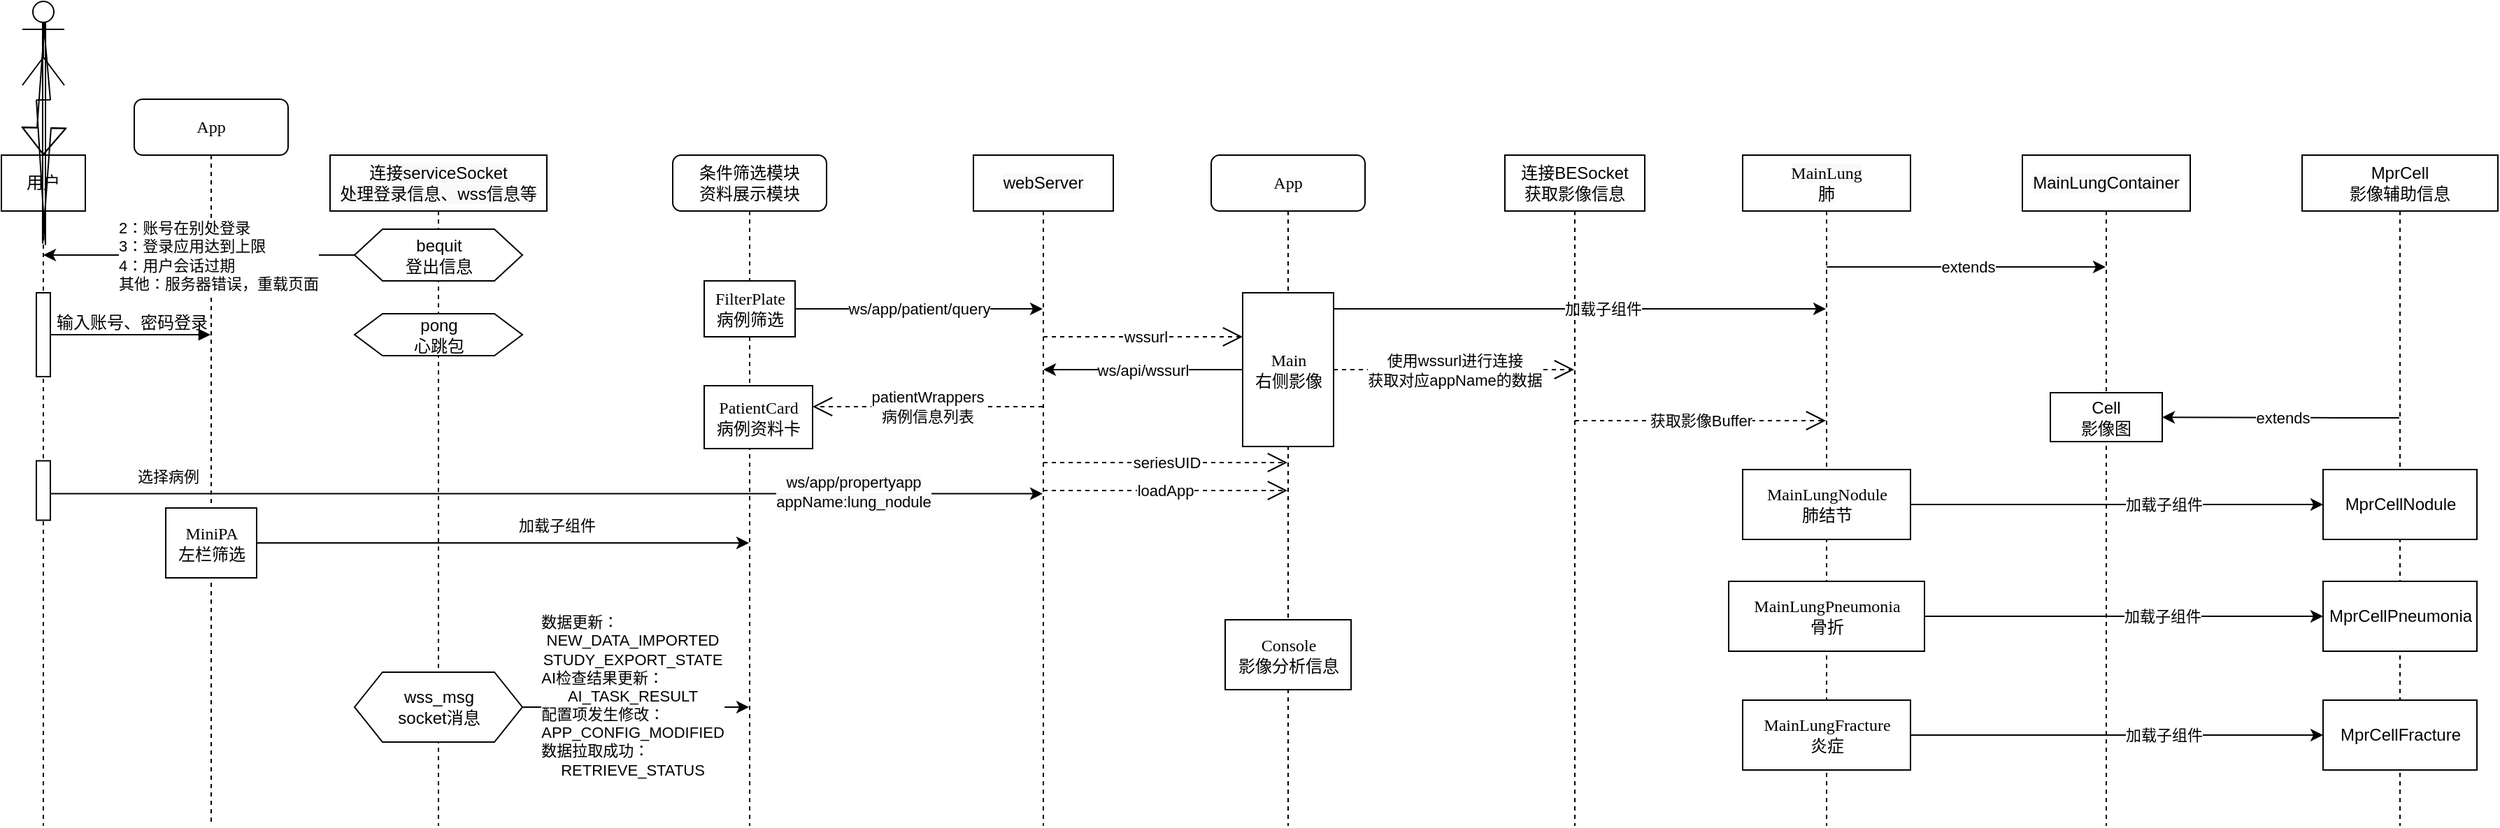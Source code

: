 <mxfile version="14.9.0" type="github">
  <diagram name="Page-1" id="13e1069c-82ec-6db2-03f1-153e76fe0fe0">
    <mxGraphModel dx="1154" dy="594" grid="1" gridSize="10" guides="1" tooltips="1" connect="1" arrows="1" fold="1" page="1" pageScale="1" pageWidth="1100" pageHeight="850" background="none" math="0" shadow="0">
      <root>
        <mxCell id="0" />
        <mxCell id="1" parent="0" />
        <mxCell id="7baba1c4bc27f4b0-2" value="条件筛选模块&lt;br&gt;资料展示模块" style="shape=umlLifeline;perimeter=lifelinePerimeter;whiteSpace=wrap;html=1;container=1;collapsible=0;recursiveResize=0;outlineConnect=0;rounded=1;shadow=0;comic=0;labelBackgroundColor=none;strokeWidth=1;fontFamily=Verdana;fontSize=12;align=center;" parent="1" vertex="1">
          <mxGeometry x="495" y="120" width="110" height="480" as="geometry" />
        </mxCell>
        <mxCell id="7baba1c4bc27f4b0-10" value="FilterPlate&lt;br&gt;病例筛选" style="html=1;points=[];perimeter=orthogonalPerimeter;rounded=0;shadow=0;comic=0;labelBackgroundColor=none;strokeWidth=1;fontFamily=Verdana;fontSize=12;align=center;" parent="7baba1c4bc27f4b0-2" vertex="1">
          <mxGeometry x="22.5" y="90" width="65" height="40" as="geometry" />
        </mxCell>
        <mxCell id="CF_FWANQ5Wj2ceeT_asj-14" value="PatientCard&lt;br&gt;病例资料卡" style="html=1;points=[];perimeter=orthogonalPerimeter;rounded=0;shadow=0;comic=0;labelBackgroundColor=none;strokeWidth=1;fontFamily=Verdana;fontSize=12;align=center;" parent="7baba1c4bc27f4b0-2" vertex="1">
          <mxGeometry x="22.5" y="165" width="77.5" height="45" as="geometry" />
        </mxCell>
        <mxCell id="7baba1c4bc27f4b0-8" value="App" style="shape=umlLifeline;perimeter=lifelinePerimeter;whiteSpace=wrap;html=1;container=1;collapsible=0;recursiveResize=0;outlineConnect=0;rounded=1;shadow=0;comic=0;labelBackgroundColor=none;strokeWidth=1;fontFamily=Verdana;fontSize=12;align=center;" parent="1" vertex="1">
          <mxGeometry x="110" y="80" width="110" height="520" as="geometry" />
        </mxCell>
        <mxCell id="7baba1c4bc27f4b0-9" value="MiniPA&lt;br&gt;左栏筛选" style="html=1;points=[];perimeter=orthogonalPerimeter;rounded=0;shadow=0;comic=0;labelBackgroundColor=none;strokeWidth=1;fontFamily=Verdana;fontSize=12;align=center;" parent="7baba1c4bc27f4b0-8" vertex="1">
          <mxGeometry x="22.5" y="292.5" width="65" height="50" as="geometry" />
        </mxCell>
        <mxCell id="CF_FWANQ5Wj2ceeT_asj-6" value="&lt;span style=&quot;font-family: &amp;#34;helvetica&amp;#34;&quot;&gt;输入账号、密码登录&lt;/span&gt;" style="html=1;verticalAlign=bottom;endArrow=block;labelBackgroundColor=none;fontFamily=Verdana;fontSize=12;edgeStyle=elbowEdgeStyle;elbow=vertical;" parent="1" target="7baba1c4bc27f4b0-8" edge="1" source="CF_FWANQ5Wj2ceeT_asj-2">
          <mxGeometry relative="1" as="geometry">
            <mxPoint x="40" y="240" as="sourcePoint" />
            <mxPoint x="120" y="250" as="targetPoint" />
          </mxGeometry>
        </mxCell>
        <mxCell id="CF_FWANQ5Wj2ceeT_asj-12" value="" style="endArrow=classic;html=1;" parent="1" source="7baba1c4bc27f4b0-9" target="7baba1c4bc27f4b0-2" edge="1">
          <mxGeometry width="50" height="50" relative="1" as="geometry">
            <mxPoint x="310" y="230" as="sourcePoint" />
            <mxPoint x="360" y="180" as="targetPoint" />
          </mxGeometry>
        </mxCell>
        <mxCell id="CF_FWANQ5Wj2ceeT_asj-13" value="加载子组件" style="edgeLabel;html=1;align=center;verticalAlign=middle;resizable=0;points=[];" parent="CF_FWANQ5Wj2ceeT_asj-12" vertex="1" connectable="0">
          <mxGeometry x="0.298" y="-3" relative="1" as="geometry">
            <mxPoint x="-14" y="-16" as="offset" />
          </mxGeometry>
        </mxCell>
        <mxCell id="CF_FWANQ5Wj2ceeT_asj-16" value="ws/app/patient/query" style="endArrow=classic;html=1;startArrow=none;" parent="1" source="7baba1c4bc27f4b0-10" target="GgmhdhTbTPwPxOHPuyEN-118" edge="1">
          <mxGeometry width="50" height="50" relative="1" as="geometry">
            <mxPoint x="613.99" y="167.353" as="sourcePoint" />
            <mxPoint x="770" y="220" as="targetPoint" />
          </mxGeometry>
        </mxCell>
        <mxCell id="GgmhdhTbTPwPxOHPuyEN-7" value="App" style="shape=umlLifeline;perimeter=lifelinePerimeter;whiteSpace=wrap;html=1;container=1;collapsible=0;recursiveResize=0;outlineConnect=0;rounded=1;shadow=0;comic=0;labelBackgroundColor=none;strokeWidth=1;fontFamily=Verdana;fontSize=12;align=center;" vertex="1" parent="1">
          <mxGeometry x="880" y="120" width="110" height="480" as="geometry" />
        </mxCell>
        <mxCell id="GgmhdhTbTPwPxOHPuyEN-8" value="Console&lt;br&gt;影像分析信息" style="html=1;points=[];perimeter=orthogonalPerimeter;rounded=0;shadow=0;comic=0;labelBackgroundColor=none;strokeWidth=1;fontFamily=Verdana;fontSize=12;align=center;" vertex="1" parent="GgmhdhTbTPwPxOHPuyEN-7">
          <mxGeometry x="10" y="332.5" width="90" height="50" as="geometry" />
        </mxCell>
        <mxCell id="GgmhdhTbTPwPxOHPuyEN-9" value="Main&lt;br&gt;右侧影像" style="html=1;points=[];perimeter=orthogonalPerimeter;rounded=0;shadow=0;comic=0;labelBackgroundColor=none;strokeWidth=1;fontFamily=Verdana;fontSize=12;align=center;" vertex="1" parent="GgmhdhTbTPwPxOHPuyEN-7">
          <mxGeometry x="22.5" y="98.5" width="65" height="110" as="geometry" />
        </mxCell>
        <mxCell id="GgmhdhTbTPwPxOHPuyEN-19" value="loadApp" style="endArrow=open;endSize=12;dashed=1;html=1;" edge="1" parent="1" source="GgmhdhTbTPwPxOHPuyEN-118" target="GgmhdhTbTPwPxOHPuyEN-7">
          <mxGeometry x="-0.003" width="160" relative="1" as="geometry">
            <mxPoint x="774" y="390" as="sourcePoint" />
            <mxPoint x="923.99" y="210" as="targetPoint" />
            <mxPoint as="offset" />
          </mxGeometry>
        </mxCell>
        <mxCell id="GgmhdhTbTPwPxOHPuyEN-24" value="wssurl" style="endArrow=open;endSize=12;dashed=1;html=1;" edge="1" parent="1" source="GgmhdhTbTPwPxOHPuyEN-118" target="GgmhdhTbTPwPxOHPuyEN-9">
          <mxGeometry x="0.02" width="160" relative="1" as="geometry">
            <mxPoint x="773.99" y="290" as="sourcePoint" />
            <mxPoint x="833.99" y="240" as="targetPoint" />
            <Array as="points">
              <mxPoint x="870" y="250" />
            </Array>
            <mxPoint as="offset" />
          </mxGeometry>
        </mxCell>
        <mxCell id="GgmhdhTbTPwPxOHPuyEN-27" value="使用wssurl进行连接&lt;br&gt;获取对应appName的数据" style="endArrow=open;endSize=12;dashed=1;html=1;" edge="1" parent="1" source="GgmhdhTbTPwPxOHPuyEN-9" target="GgmhdhTbTPwPxOHPuyEN-117">
          <mxGeometry width="160" relative="1" as="geometry">
            <mxPoint x="943.99" y="250" as="sourcePoint" />
            <mxPoint x="1113.99" y="280" as="targetPoint" />
            <Array as="points" />
          </mxGeometry>
        </mxCell>
        <mxCell id="GgmhdhTbTPwPxOHPuyEN-30" value="" style="endArrow=classic;html=1;" edge="1" parent="1" source="GgmhdhTbTPwPxOHPuyEN-9" target="GgmhdhTbTPwPxOHPuyEN-116">
          <mxGeometry width="50" height="50" relative="1" as="geometry">
            <mxPoint x="964.49" y="250" as="sourcePoint" />
            <mxPoint x="1333" y="250" as="targetPoint" />
            <Array as="points">
              <mxPoint x="1240" y="230" />
            </Array>
          </mxGeometry>
        </mxCell>
        <mxCell id="GgmhdhTbTPwPxOHPuyEN-31" value="加载子组件" style="edgeLabel;html=1;align=center;verticalAlign=middle;resizable=0;points=[];" vertex="1" connectable="0" parent="GgmhdhTbTPwPxOHPuyEN-30">
          <mxGeometry x="-0.143" y="-1" relative="1" as="geometry">
            <mxPoint x="41" y="-1" as="offset" />
          </mxGeometry>
        </mxCell>
        <mxCell id="GgmhdhTbTPwPxOHPuyEN-51" value="" style="endArrow=none;dashed=1;html=1;startArrow=none;" edge="1" parent="1">
          <mxGeometry width="50" height="50" relative="1" as="geometry">
            <mxPoint x="1335" y="145" as="sourcePoint" />
            <mxPoint x="1335" y="130" as="targetPoint" />
          </mxGeometry>
        </mxCell>
        <mxCell id="GgmhdhTbTPwPxOHPuyEN-58" value="extends" style="endArrow=classic;html=1;" edge="1" parent="1" source="GgmhdhTbTPwPxOHPuyEN-116" target="GgmhdhTbTPwPxOHPuyEN-115">
          <mxGeometry x="0.005" width="50" height="50" relative="1" as="geometry">
            <mxPoint x="1334" y="200" as="sourcePoint" />
            <mxPoint x="1494" y="200" as="targetPoint" />
            <Array as="points">
              <mxPoint x="1450" y="200" />
            </Array>
            <mxPoint x="1" as="offset" />
          </mxGeometry>
        </mxCell>
        <mxCell id="GgmhdhTbTPwPxOHPuyEN-61" value="获取影像Buffer" style="endArrow=open;endSize=12;dashed=1;html=1;" edge="1" parent="1" source="GgmhdhTbTPwPxOHPuyEN-117" target="GgmhdhTbTPwPxOHPuyEN-116">
          <mxGeometry width="160" relative="1" as="geometry">
            <mxPoint x="1120" y="310" as="sourcePoint" />
            <mxPoint x="1334" y="310" as="targetPoint" />
            <Array as="points">
              <mxPoint x="1140" y="310" />
            </Array>
          </mxGeometry>
        </mxCell>
        <mxCell id="GgmhdhTbTPwPxOHPuyEN-68" value="patientWrappers&lt;br&gt;病例信息列表" style="endArrow=open;endSize=12;dashed=1;html=1;" edge="1" parent="1" source="GgmhdhTbTPwPxOHPuyEN-118" target="CF_FWANQ5Wj2ceeT_asj-14">
          <mxGeometry width="160" relative="1" as="geometry">
            <mxPoint x="770" y="308" as="sourcePoint" />
            <mxPoint x="723.99" y="380" as="targetPoint" />
            <Array as="points">
              <mxPoint x="740" y="300" />
            </Array>
          </mxGeometry>
        </mxCell>
        <mxCell id="GgmhdhTbTPwPxOHPuyEN-70" value="选择病例" style="endArrow=classic;html=1;exitX=0.9;exitY=0.553;exitDx=0;exitDy=0;exitPerimeter=0;" edge="1" parent="1" source="GgmhdhTbTPwPxOHPuyEN-73" target="GgmhdhTbTPwPxOHPuyEN-118">
          <mxGeometry x="-0.761" y="12" width="50" height="50" relative="1" as="geometry">
            <mxPoint x="30" y="358.53" as="sourcePoint" />
            <mxPoint x="770" y="362" as="targetPoint" />
            <mxPoint as="offset" />
          </mxGeometry>
        </mxCell>
        <mxCell id="GgmhdhTbTPwPxOHPuyEN-84" value="Text" style="edgeLabel;html=1;align=center;verticalAlign=middle;resizable=0;points=[];" vertex="1" connectable="0" parent="GgmhdhTbTPwPxOHPuyEN-70">
          <mxGeometry x="0.592" y="-1" relative="1" as="geometry">
            <mxPoint as="offset" />
          </mxGeometry>
        </mxCell>
        <mxCell id="GgmhdhTbTPwPxOHPuyEN-85" value="&lt;span style=&quot;background-color: rgb(248 , 249 , 250)&quot;&gt;ws/app/propertyapp&lt;/span&gt;&lt;br&gt;&lt;span style=&quot;background-color: rgb(248 , 249 , 250)&quot;&gt;appName:lung_nodule&lt;/span&gt;" style="edgeLabel;html=1;align=center;verticalAlign=middle;resizable=0;points=[];" vertex="1" connectable="0" parent="GgmhdhTbTPwPxOHPuyEN-70">
          <mxGeometry x="0.595" y="-3" relative="1" as="geometry">
            <mxPoint x="8" y="-5" as="offset" />
          </mxGeometry>
        </mxCell>
        <mxCell id="GgmhdhTbTPwPxOHPuyEN-75" value="seriesUID" style="endArrow=open;endSize=12;dashed=1;html=1;" edge="1" parent="1" source="GgmhdhTbTPwPxOHPuyEN-118" target="GgmhdhTbTPwPxOHPuyEN-7">
          <mxGeometry width="160" relative="1" as="geometry">
            <mxPoint x="759.5" y="342" as="sourcePoint" />
            <mxPoint x="934.5" y="342" as="targetPoint" />
            <Array as="points">
              <mxPoint x="810" y="340" />
            </Array>
          </mxGeometry>
        </mxCell>
        <mxCell id="GgmhdhTbTPwPxOHPuyEN-76" value="&lt;span style=&quot;color: rgb(0 , 0 , 0) ; font-family: &amp;#34;helvetica&amp;#34; ; font-size: 11px ; font-style: normal ; font-weight: 400 ; letter-spacing: normal ; text-align: center ; text-indent: 0px ; text-transform: none ; word-spacing: 0px ; background-color: rgb(255 , 255 , 255) ; display: inline ; float: none&quot;&gt;ws/api/wssurl&lt;/span&gt;" style="endArrow=classic;html=1;" edge="1" parent="1" source="GgmhdhTbTPwPxOHPuyEN-9" target="GgmhdhTbTPwPxOHPuyEN-118">
          <mxGeometry width="50" height="50" relative="1" as="geometry">
            <mxPoint x="773.99" y="310" as="sourcePoint" />
            <mxPoint x="773.99" y="320" as="targetPoint" />
            <Array as="points" />
          </mxGeometry>
        </mxCell>
        <mxCell id="GgmhdhTbTPwPxOHPuyEN-91" value="" style="endArrow=classic;html=1;" edge="1" parent="1" source="GgmhdhTbTPwPxOHPuyEN-88" target="GgmhdhTbTPwPxOHPuyEN-121">
          <mxGeometry width="50" height="50" relative="1" as="geometry">
            <mxPoint x="240" y="196" as="sourcePoint" />
            <mxPoint x="30" y="186" as="targetPoint" />
          </mxGeometry>
        </mxCell>
        <mxCell id="GgmhdhTbTPwPxOHPuyEN-92" value="&lt;div style=&quot;text-align: left&quot;&gt;2：账号在别处登录&lt;/div&gt;&lt;div style=&quot;text-align: left&quot;&gt;3：登录应用达到上限&lt;/div&gt;&lt;div style=&quot;text-align: left&quot;&gt;4：用户会话过期&lt;/div&gt;&lt;div style=&quot;text-align: left&quot;&gt;其他：服务器错误，重载页面&lt;/div&gt;" style="edgeLabel;html=1;align=center;verticalAlign=middle;resizable=0;points=[];" vertex="1" connectable="0" parent="GgmhdhTbTPwPxOHPuyEN-91">
          <mxGeometry x="-0.283" relative="1" as="geometry">
            <mxPoint x="-18" as="offset" />
          </mxGeometry>
        </mxCell>
        <mxCell id="GgmhdhTbTPwPxOHPuyEN-93" value="" style="endArrow=classic;html=1;" edge="1" parent="1" source="GgmhdhTbTPwPxOHPuyEN-90" target="7baba1c4bc27f4b0-2">
          <mxGeometry width="50" height="50" relative="1" as="geometry">
            <mxPoint x="390" y="410" as="sourcePoint" />
            <mxPoint x="440" y="360" as="targetPoint" />
          </mxGeometry>
        </mxCell>
        <mxCell id="GgmhdhTbTPwPxOHPuyEN-94" value="&lt;div style=&quot;text-align: left&quot;&gt;数据更新：&lt;/div&gt;NEW_DATA_IMPORTED&lt;br&gt;&lt;span style=&quot;font-size: 11px&quot;&gt;STUDY_EXPORT_STATE&lt;br&gt;&lt;div style=&quot;text-align: left&quot;&gt;AI检查结果更新：&lt;/div&gt;&lt;/span&gt;AI_TASK_RESULT&lt;br&gt;&lt;div style=&quot;text-align: left&quot;&gt;配置项发生修改：&lt;/div&gt;&lt;div&gt;&lt;span style=&quot;font-size: 11px&quot;&gt;APP_CONFIG_MODIFIED&lt;/span&gt;&lt;br&gt;&lt;/div&gt;&lt;div style=&quot;text-align: left&quot;&gt;&lt;span style=&quot;font-size: 11px&quot;&gt;数据拉取成功：&lt;/span&gt;&lt;/div&gt;&lt;div&gt;&lt;span style=&quot;font-size: 11px&quot;&gt;RETRIEVE_STATUS&lt;/span&gt;&lt;br&gt;&lt;/div&gt;" style="edgeLabel;html=1;align=center;verticalAlign=middle;resizable=0;points=[];" vertex="1" connectable="0" parent="GgmhdhTbTPwPxOHPuyEN-93">
          <mxGeometry x="-0.211" y="1" relative="1" as="geometry">
            <mxPoint x="14" y="-7" as="offset" />
          </mxGeometry>
        </mxCell>
        <mxCell id="GgmhdhTbTPwPxOHPuyEN-110" value="" style="endArrow=classic;html=1;" edge="1" parent="1" source="GgmhdhTbTPwPxOHPuyEN-46" target="GgmhdhTbTPwPxOHPuyEN-126">
          <mxGeometry width="50" height="50" relative="1" as="geometry">
            <mxPoint x="1335" y="270" as="sourcePoint" />
            <mxPoint x="1650" y="370" as="targetPoint" />
          </mxGeometry>
        </mxCell>
        <mxCell id="GgmhdhTbTPwPxOHPuyEN-111" value="加载子组件" style="edgeLabel;html=1;align=center;verticalAlign=middle;resizable=0;points=[];" vertex="1" connectable="0" parent="GgmhdhTbTPwPxOHPuyEN-110">
          <mxGeometry x="-0.143" y="-1" relative="1" as="geometry">
            <mxPoint x="54" y="-1" as="offset" />
          </mxGeometry>
        </mxCell>
        <mxCell id="GgmhdhTbTPwPxOHPuyEN-114" value="MprCell&lt;br&gt;影像辅助信息" style="shape=umlLifeline;perimeter=lifelinePerimeter;whiteSpace=wrap;html=1;container=1;collapsible=0;recursiveResize=0;outlineConnect=0;" vertex="1" parent="1">
          <mxGeometry x="1660" y="120" width="140" height="480" as="geometry" />
        </mxCell>
        <mxCell id="GgmhdhTbTPwPxOHPuyEN-126" value="MprCellNodule" style="html=1;" vertex="1" parent="GgmhdhTbTPwPxOHPuyEN-114">
          <mxGeometry x="15" y="225" width="110" height="50" as="geometry" />
        </mxCell>
        <mxCell id="GgmhdhTbTPwPxOHPuyEN-115" value="&#xa;&#xa;&lt;span style=&quot;color: rgb(0, 0, 0); font-family: helvetica; font-size: 12px; font-style: normal; font-weight: 400; letter-spacing: normal; text-align: center; text-indent: 0px; text-transform: none; word-spacing: 0px; background-color: rgb(248, 249, 250); display: inline; float: none;&quot;&gt;MainLungContainer&lt;/span&gt;&#xa;&#xa;" style="shape=umlLifeline;perimeter=lifelinePerimeter;whiteSpace=wrap;html=1;container=1;collapsible=0;recursiveResize=0;outlineConnect=0;" vertex="1" parent="1">
          <mxGeometry x="1460" y="120" width="120" height="480" as="geometry" />
        </mxCell>
        <mxCell id="GgmhdhTbTPwPxOHPuyEN-60" value="Cell&lt;br&gt;影像图" style="rounded=0;whiteSpace=wrap;html=1;" vertex="1" parent="GgmhdhTbTPwPxOHPuyEN-115">
          <mxGeometry x="20" y="170" width="80" height="35" as="geometry" />
        </mxCell>
        <mxCell id="GgmhdhTbTPwPxOHPuyEN-116" value="&#xa;&#xa;&lt;span style=&quot;color: rgb(0, 0, 0); font-family: verdana; font-size: 12px; font-style: normal; font-weight: 400; letter-spacing: normal; text-align: center; text-indent: 0px; text-transform: none; word-spacing: 0px; background-color: rgb(248, 249, 250); display: inline; float: none;&quot;&gt;MainLung&lt;/span&gt;&lt;br style=&quot;color: rgb(0, 0, 0); font-family: verdana; font-size: 12px; font-style: normal; font-weight: 400; letter-spacing: normal; text-align: center; text-indent: 0px; text-transform: none; word-spacing: 0px; background-color: rgb(248, 249, 250);&quot;&gt;&lt;span style=&quot;color: rgb(0, 0, 0); font-family: verdana; font-size: 12px; font-style: normal; font-weight: 400; letter-spacing: normal; text-align: center; text-indent: 0px; text-transform: none; word-spacing: 0px; background-color: rgb(248, 249, 250); display: inline; float: none;&quot;&gt;肺&lt;/span&gt;&#xa;&#xa;" style="shape=umlLifeline;perimeter=lifelinePerimeter;whiteSpace=wrap;html=1;container=1;collapsible=0;recursiveResize=0;outlineConnect=0;" vertex="1" parent="1">
          <mxGeometry x="1260" y="120" width="120" height="480" as="geometry" />
        </mxCell>
        <mxCell id="GgmhdhTbTPwPxOHPuyEN-46" value="MainLungNodule&lt;br&gt;肺结节" style="html=1;points=[];perimeter=orthogonalPerimeter;rounded=0;shadow=0;comic=0;labelBackgroundColor=none;strokeWidth=1;fontFamily=Verdana;fontSize=12;align=center;" vertex="1" parent="GgmhdhTbTPwPxOHPuyEN-116">
          <mxGeometry y="225" width="120" height="50" as="geometry" />
        </mxCell>
        <mxCell id="GgmhdhTbTPwPxOHPuyEN-47" value="MainLungPneumonia&lt;br&gt;骨折" style="html=1;points=[];perimeter=orthogonalPerimeter;rounded=0;shadow=0;comic=0;labelBackgroundColor=none;strokeWidth=1;fontFamily=Verdana;fontSize=12;align=center;" vertex="1" parent="GgmhdhTbTPwPxOHPuyEN-116">
          <mxGeometry x="-10" y="305" width="140" height="50" as="geometry" />
        </mxCell>
        <mxCell id="GgmhdhTbTPwPxOHPuyEN-48" value="MainLungFracture&lt;br&gt;炎症" style="html=1;points=[];perimeter=orthogonalPerimeter;rounded=0;shadow=0;comic=0;labelBackgroundColor=none;strokeWidth=1;fontFamily=Verdana;fontSize=12;align=center;" vertex="1" parent="GgmhdhTbTPwPxOHPuyEN-116">
          <mxGeometry y="390" width="120" height="50" as="geometry" />
        </mxCell>
        <mxCell id="GgmhdhTbTPwPxOHPuyEN-117" value="连接BESocket&lt;br&gt;获取影像信息" style="shape=umlLifeline;perimeter=lifelinePerimeter;whiteSpace=wrap;html=1;container=1;collapsible=0;recursiveResize=0;outlineConnect=0;" vertex="1" parent="1">
          <mxGeometry x="1090" y="120" width="100" height="480" as="geometry" />
        </mxCell>
        <mxCell id="GgmhdhTbTPwPxOHPuyEN-118" value="&#xa;&#xa;&lt;span style=&quot;color: rgb(0, 0, 0); font-family: helvetica; font-size: 12px; font-style: normal; font-weight: 400; letter-spacing: normal; text-align: center; text-indent: 0px; text-transform: none; word-spacing: 0px; background-color: rgb(248, 249, 250); display: inline; float: none;&quot;&gt;webServer&lt;/span&gt;&#xa;&#xa;" style="shape=umlLifeline;perimeter=lifelinePerimeter;whiteSpace=wrap;html=1;container=1;collapsible=0;recursiveResize=0;outlineConnect=0;" vertex="1" parent="1">
          <mxGeometry x="710" y="120" width="100" height="480" as="geometry" />
        </mxCell>
        <mxCell id="GgmhdhTbTPwPxOHPuyEN-119" value="&#xa;&#xa;&lt;span style=&quot;color: rgb(0, 0, 0); font-family: helvetica; font-size: 12px; font-style: normal; font-weight: 400; letter-spacing: normal; text-align: center; text-indent: 0px; text-transform: none; word-spacing: 0px; background-color: rgb(248, 249, 250); display: inline; float: none;&quot;&gt;连接serviceSocket&lt;/span&gt;&lt;br style=&quot;color: rgb(0, 0, 0); font-family: helvetica; font-size: 12px; font-style: normal; font-weight: 400; letter-spacing: normal; text-align: center; text-indent: 0px; text-transform: none; word-spacing: 0px; background-color: rgb(248, 249, 250);&quot;&gt;&lt;span style=&quot;color: rgb(0, 0, 0); font-family: helvetica; font-size: 12px; font-style: normal; font-weight: 400; letter-spacing: normal; text-align: center; text-indent: 0px; text-transform: none; word-spacing: 0px; background-color: rgb(248, 249, 250); display: inline; float: none;&quot;&gt;处理登录信息、wss信息等&lt;/span&gt;&#xa;&#xa;" style="shape=umlLifeline;perimeter=lifelinePerimeter;whiteSpace=wrap;html=1;container=1;collapsible=0;recursiveResize=0;outlineConnect=0;" vertex="1" parent="1">
          <mxGeometry x="250" y="120" width="155" height="480" as="geometry" />
        </mxCell>
        <mxCell id="GgmhdhTbTPwPxOHPuyEN-88" value="bequit&lt;br&gt;登出信息" style="shape=hexagon;perimeter=hexagonPerimeter2;whiteSpace=wrap;html=1;fixedSize=1;" vertex="1" parent="GgmhdhTbTPwPxOHPuyEN-119">
          <mxGeometry x="17.5" y="53" width="120" height="37" as="geometry" />
        </mxCell>
        <mxCell id="GgmhdhTbTPwPxOHPuyEN-89" value="pong&lt;br&gt;心跳包" style="shape=hexagon;perimeter=hexagonPerimeter2;whiteSpace=wrap;html=1;fixedSize=1;" vertex="1" parent="GgmhdhTbTPwPxOHPuyEN-119">
          <mxGeometry x="17.5" y="113.5" width="120" height="30" as="geometry" />
        </mxCell>
        <mxCell id="GgmhdhTbTPwPxOHPuyEN-90" value="wss_msg&lt;br&gt;socket消息" style="shape=hexagon;perimeter=hexagonPerimeter2;whiteSpace=wrap;html=1;fixedSize=1;" vertex="1" parent="GgmhdhTbTPwPxOHPuyEN-119">
          <mxGeometry x="17.5" y="370" width="120" height="50" as="geometry" />
        </mxCell>
        <mxCell id="GgmhdhTbTPwPxOHPuyEN-121" value="用户" style="shape=umlLifeline;perimeter=lifelinePerimeter;whiteSpace=wrap;html=1;container=1;collapsible=0;recursiveResize=0;outlineConnect=0;" vertex="1" parent="1">
          <mxGeometry x="15" y="120" width="60" height="480" as="geometry" />
        </mxCell>
        <mxCell id="CF_FWANQ5Wj2ceeT_asj-2" value="" style="html=1;points=[];perimeter=orthogonalPerimeter;rounded=0;shadow=0;comic=0;labelBackgroundColor=none;strokeWidth=1;fontFamily=Verdana;fontSize=12;align=center;" parent="GgmhdhTbTPwPxOHPuyEN-121" vertex="1">
          <mxGeometry x="25" y="98.5" width="10" height="60" as="geometry" />
        </mxCell>
        <mxCell id="GgmhdhTbTPwPxOHPuyEN-73" value="" style="html=1;points=[];perimeter=orthogonalPerimeter;rounded=0;shadow=0;comic=0;labelBackgroundColor=none;strokeWidth=1;fontFamily=Verdana;fontSize=12;align=center;" vertex="1" parent="GgmhdhTbTPwPxOHPuyEN-121">
          <mxGeometry x="25" y="218.75" width="10" height="42.5" as="geometry" />
        </mxCell>
        <mxCell id="GgmhdhTbTPwPxOHPuyEN-125" style="edgeStyle=orthogonalEdgeStyle;shape=flexArrow;rounded=0;orthogonalLoop=1;jettySize=auto;html=1;" edge="1" parent="1">
          <mxGeometry relative="1" as="geometry">
            <mxPoint x="45" y="120" as="targetPoint" />
            <mxPoint x="45" y="80" as="sourcePoint" />
          </mxGeometry>
        </mxCell>
        <mxCell id="GgmhdhTbTPwPxOHPuyEN-122" value="" style="shape=umlActor;verticalLabelPosition=bottom;verticalAlign=top;html=1;" vertex="1" parent="1">
          <mxGeometry x="30" y="10" width="30" height="60" as="geometry" />
        </mxCell>
        <mxCell id="GgmhdhTbTPwPxOHPuyEN-128" value="MprCellPneumonia" style="html=1;" vertex="1" parent="1">
          <mxGeometry x="1675" y="425" width="110" height="50" as="geometry" />
        </mxCell>
        <mxCell id="GgmhdhTbTPwPxOHPuyEN-129" value="MprCellFracture" style="html=1;" vertex="1" parent="1">
          <mxGeometry x="1675" y="510" width="110" height="50" as="geometry" />
        </mxCell>
        <mxCell id="GgmhdhTbTPwPxOHPuyEN-130" value="" style="endArrow=classic;html=1;" edge="1" parent="1" source="GgmhdhTbTPwPxOHPuyEN-47" target="GgmhdhTbTPwPxOHPuyEN-128">
          <mxGeometry width="50" height="50" relative="1" as="geometry">
            <mxPoint x="1390" y="380" as="sourcePoint" />
            <mxPoint x="1685" y="380" as="targetPoint" />
          </mxGeometry>
        </mxCell>
        <mxCell id="GgmhdhTbTPwPxOHPuyEN-131" value="加载子组件" style="edgeLabel;html=1;align=center;verticalAlign=middle;resizable=0;points=[];" vertex="1" connectable="0" parent="GgmhdhTbTPwPxOHPuyEN-130">
          <mxGeometry x="-0.143" y="-1" relative="1" as="geometry">
            <mxPoint x="48" y="-1" as="offset" />
          </mxGeometry>
        </mxCell>
        <mxCell id="GgmhdhTbTPwPxOHPuyEN-132" value="" style="endArrow=classic;html=1;" edge="1" parent="1" source="GgmhdhTbTPwPxOHPuyEN-48" target="GgmhdhTbTPwPxOHPuyEN-129">
          <mxGeometry width="50" height="50" relative="1" as="geometry">
            <mxPoint x="1400" y="460" as="sourcePoint" />
            <mxPoint x="1685" y="460" as="targetPoint" />
          </mxGeometry>
        </mxCell>
        <mxCell id="GgmhdhTbTPwPxOHPuyEN-133" value="加载子组件" style="edgeLabel;html=1;align=center;verticalAlign=middle;resizable=0;points=[];" vertex="1" connectable="0" parent="GgmhdhTbTPwPxOHPuyEN-132">
          <mxGeometry x="-0.143" y="-1" relative="1" as="geometry">
            <mxPoint x="54" y="-1" as="offset" />
          </mxGeometry>
        </mxCell>
        <mxCell id="GgmhdhTbTPwPxOHPuyEN-134" value="extends" style="endArrow=classic;html=1;" edge="1" parent="1" source="GgmhdhTbTPwPxOHPuyEN-114" target="GgmhdhTbTPwPxOHPuyEN-60">
          <mxGeometry x="0.005" width="50" height="50" relative="1" as="geometry">
            <mxPoint x="1329.5" y="210" as="sourcePoint" />
            <mxPoint x="1529.5" y="210" as="targetPoint" />
            <Array as="points">
              <mxPoint x="1700" y="308" />
            </Array>
            <mxPoint x="1" as="offset" />
          </mxGeometry>
        </mxCell>
      </root>
    </mxGraphModel>
  </diagram>
</mxfile>
